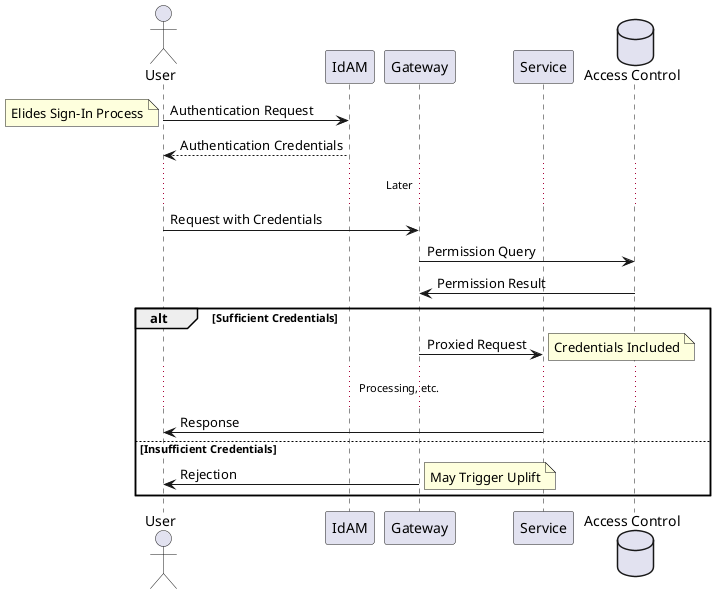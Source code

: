 @startuml

actor User
participant IdAM
participant Gateway
participant Service
database "Access Control"

User -> IdAM: Authentication Request
note left: Elides Sign-In Process
IdAM --> User: Authentication Credentials

... Later ...

User -> Gateway: Request with Credentials
Gateway -> "Access Control": Permission Query
"Access Control" -> Gateway: Permission Result

alt Sufficient Credentials

Gateway -> Service: Proxied Request
note right: Credentials Included

... Processing, etc. ...

Service -> User: Response

else Insufficient Credentials

Gateway -> User: Rejection
note right: May Trigger Uplift

end

@enduml
